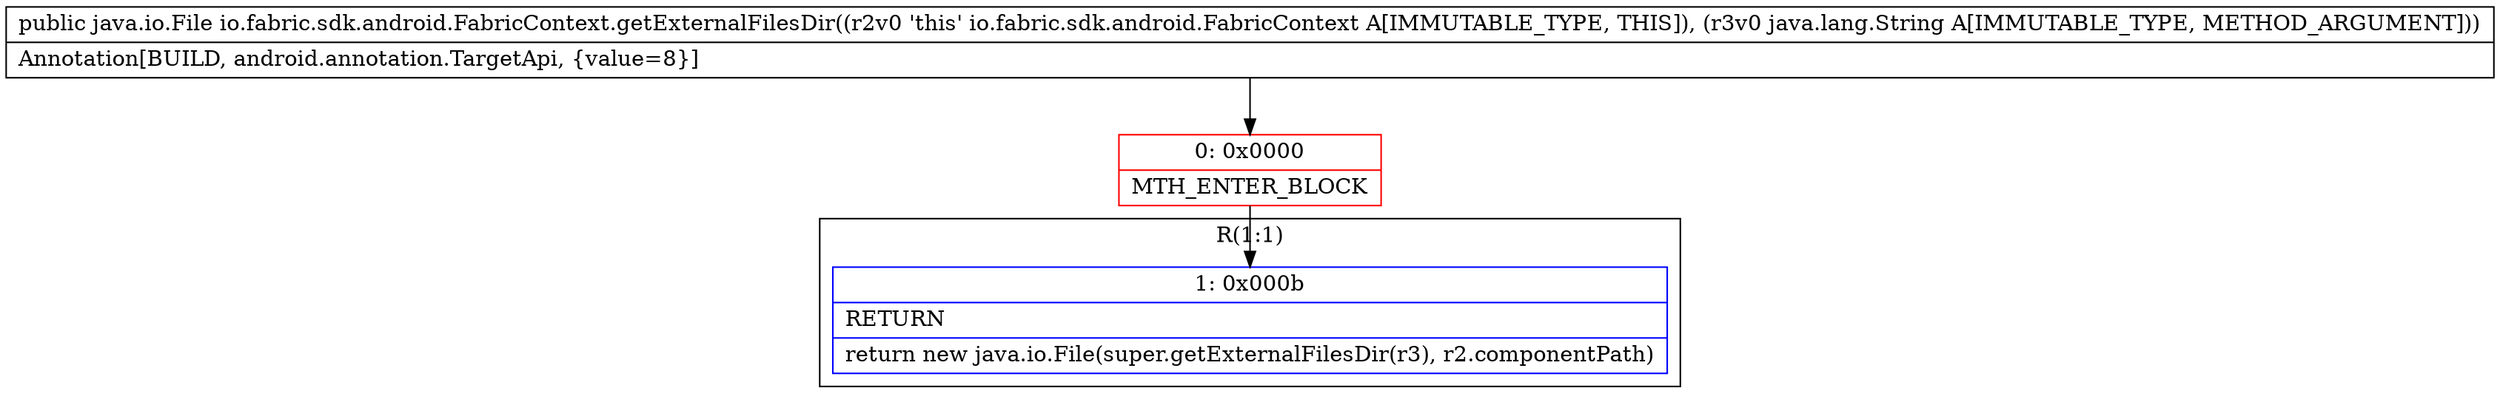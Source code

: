 digraph "CFG forio.fabric.sdk.android.FabricContext.getExternalFilesDir(Ljava\/lang\/String;)Ljava\/io\/File;" {
subgraph cluster_Region_794783062 {
label = "R(1:1)";
node [shape=record,color=blue];
Node_1 [shape=record,label="{1\:\ 0x000b|RETURN\l|return new java.io.File(super.getExternalFilesDir(r3), r2.componentPath)\l}"];
}
Node_0 [shape=record,color=red,label="{0\:\ 0x0000|MTH_ENTER_BLOCK\l}"];
MethodNode[shape=record,label="{public java.io.File io.fabric.sdk.android.FabricContext.getExternalFilesDir((r2v0 'this' io.fabric.sdk.android.FabricContext A[IMMUTABLE_TYPE, THIS]), (r3v0 java.lang.String A[IMMUTABLE_TYPE, METHOD_ARGUMENT]))  | Annotation[BUILD, android.annotation.TargetApi, \{value=8\}]\l}"];
MethodNode -> Node_0;
Node_0 -> Node_1;
}

